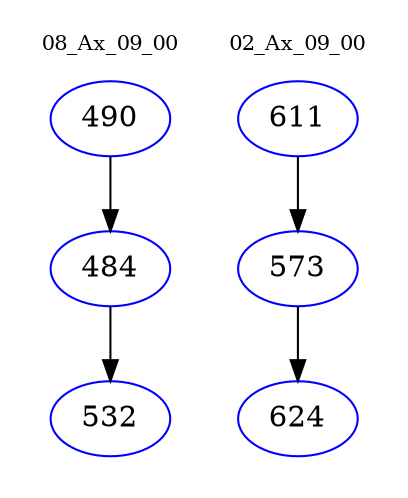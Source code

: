 digraph{
subgraph cluster_0 {
color = white
label = "08_Ax_09_00";
fontsize=10;
T0_490 [label="490", color="blue"]
T0_490 -> T0_484 [color="black"]
T0_484 [label="484", color="blue"]
T0_484 -> T0_532 [color="black"]
T0_532 [label="532", color="blue"]
}
subgraph cluster_1 {
color = white
label = "02_Ax_09_00";
fontsize=10;
T1_611 [label="611", color="blue"]
T1_611 -> T1_573 [color="black"]
T1_573 [label="573", color="blue"]
T1_573 -> T1_624 [color="black"]
T1_624 [label="624", color="blue"]
}
}
